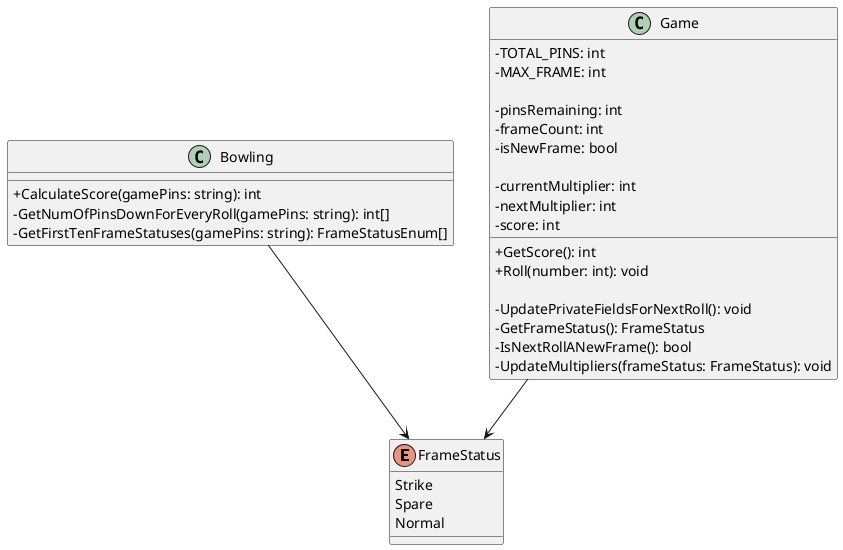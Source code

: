 @startuml "Bowling Game Kata"
skinparam classAttributeIconSize 0

enum FrameStatus
{
  Strike
  Spare
  Normal
}

class Bowling {
  + CalculateScore(gamePins: string): int
  - GetNumOfPinsDownForEveryRoll(gamePins: string): int[]
  - GetFirstTenFrameStatuses(gamePins: string): FrameStatusEnum[]
}

class Game {
  - TOTAL_PINS: int
  - MAX_FRAME: int

  - pinsRemaining: int
  - frameCount: int
  - isNewFrame: bool
  
  - currentMultiplier: int
  - nextMultiplier: int
  - score: int
  
  + GetScore(): int
  + Roll(number: int): void

  - UpdatePrivateFieldsForNextRoll(): void
  - GetFrameStatus(): FrameStatus
  - IsNextRollANewFrame(): bool
  - UpdateMultipliers(frameStatus: FrameStatus): void
}

Bowling --> FrameStatus
Game --> FrameStatus

@enduml

